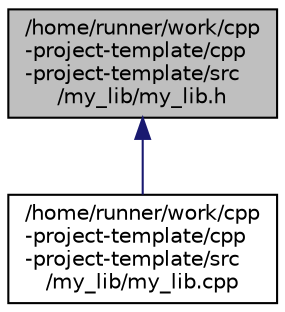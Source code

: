 digraph "/home/runner/work/cpp-project-template/cpp-project-template/src/my_lib/my_lib.h"
{
 // LATEX_PDF_SIZE
  edge [fontname="Helvetica",fontsize="10",labelfontname="Helvetica",labelfontsize="10"];
  node [fontname="Helvetica",fontsize="10",shape=record];
  Node1 [label="/home/runner/work/cpp\l-project-template/cpp\l-project-template/src\l/my_lib/my_lib.h",height=0.2,width=0.4,color="black", fillcolor="grey75", style="filled", fontcolor="black",tooltip=" "];
  Node1 -> Node2 [dir="back",color="midnightblue",fontsize="10",style="solid",fontname="Helvetica"];
  Node2 [label="/home/runner/work/cpp\l-project-template/cpp\l-project-template/src\l/my_lib/my_lib.cpp",height=0.2,width=0.4,color="black", fillcolor="white", style="filled",URL="$my__lib_8cpp.html",tooltip=" "];
}
